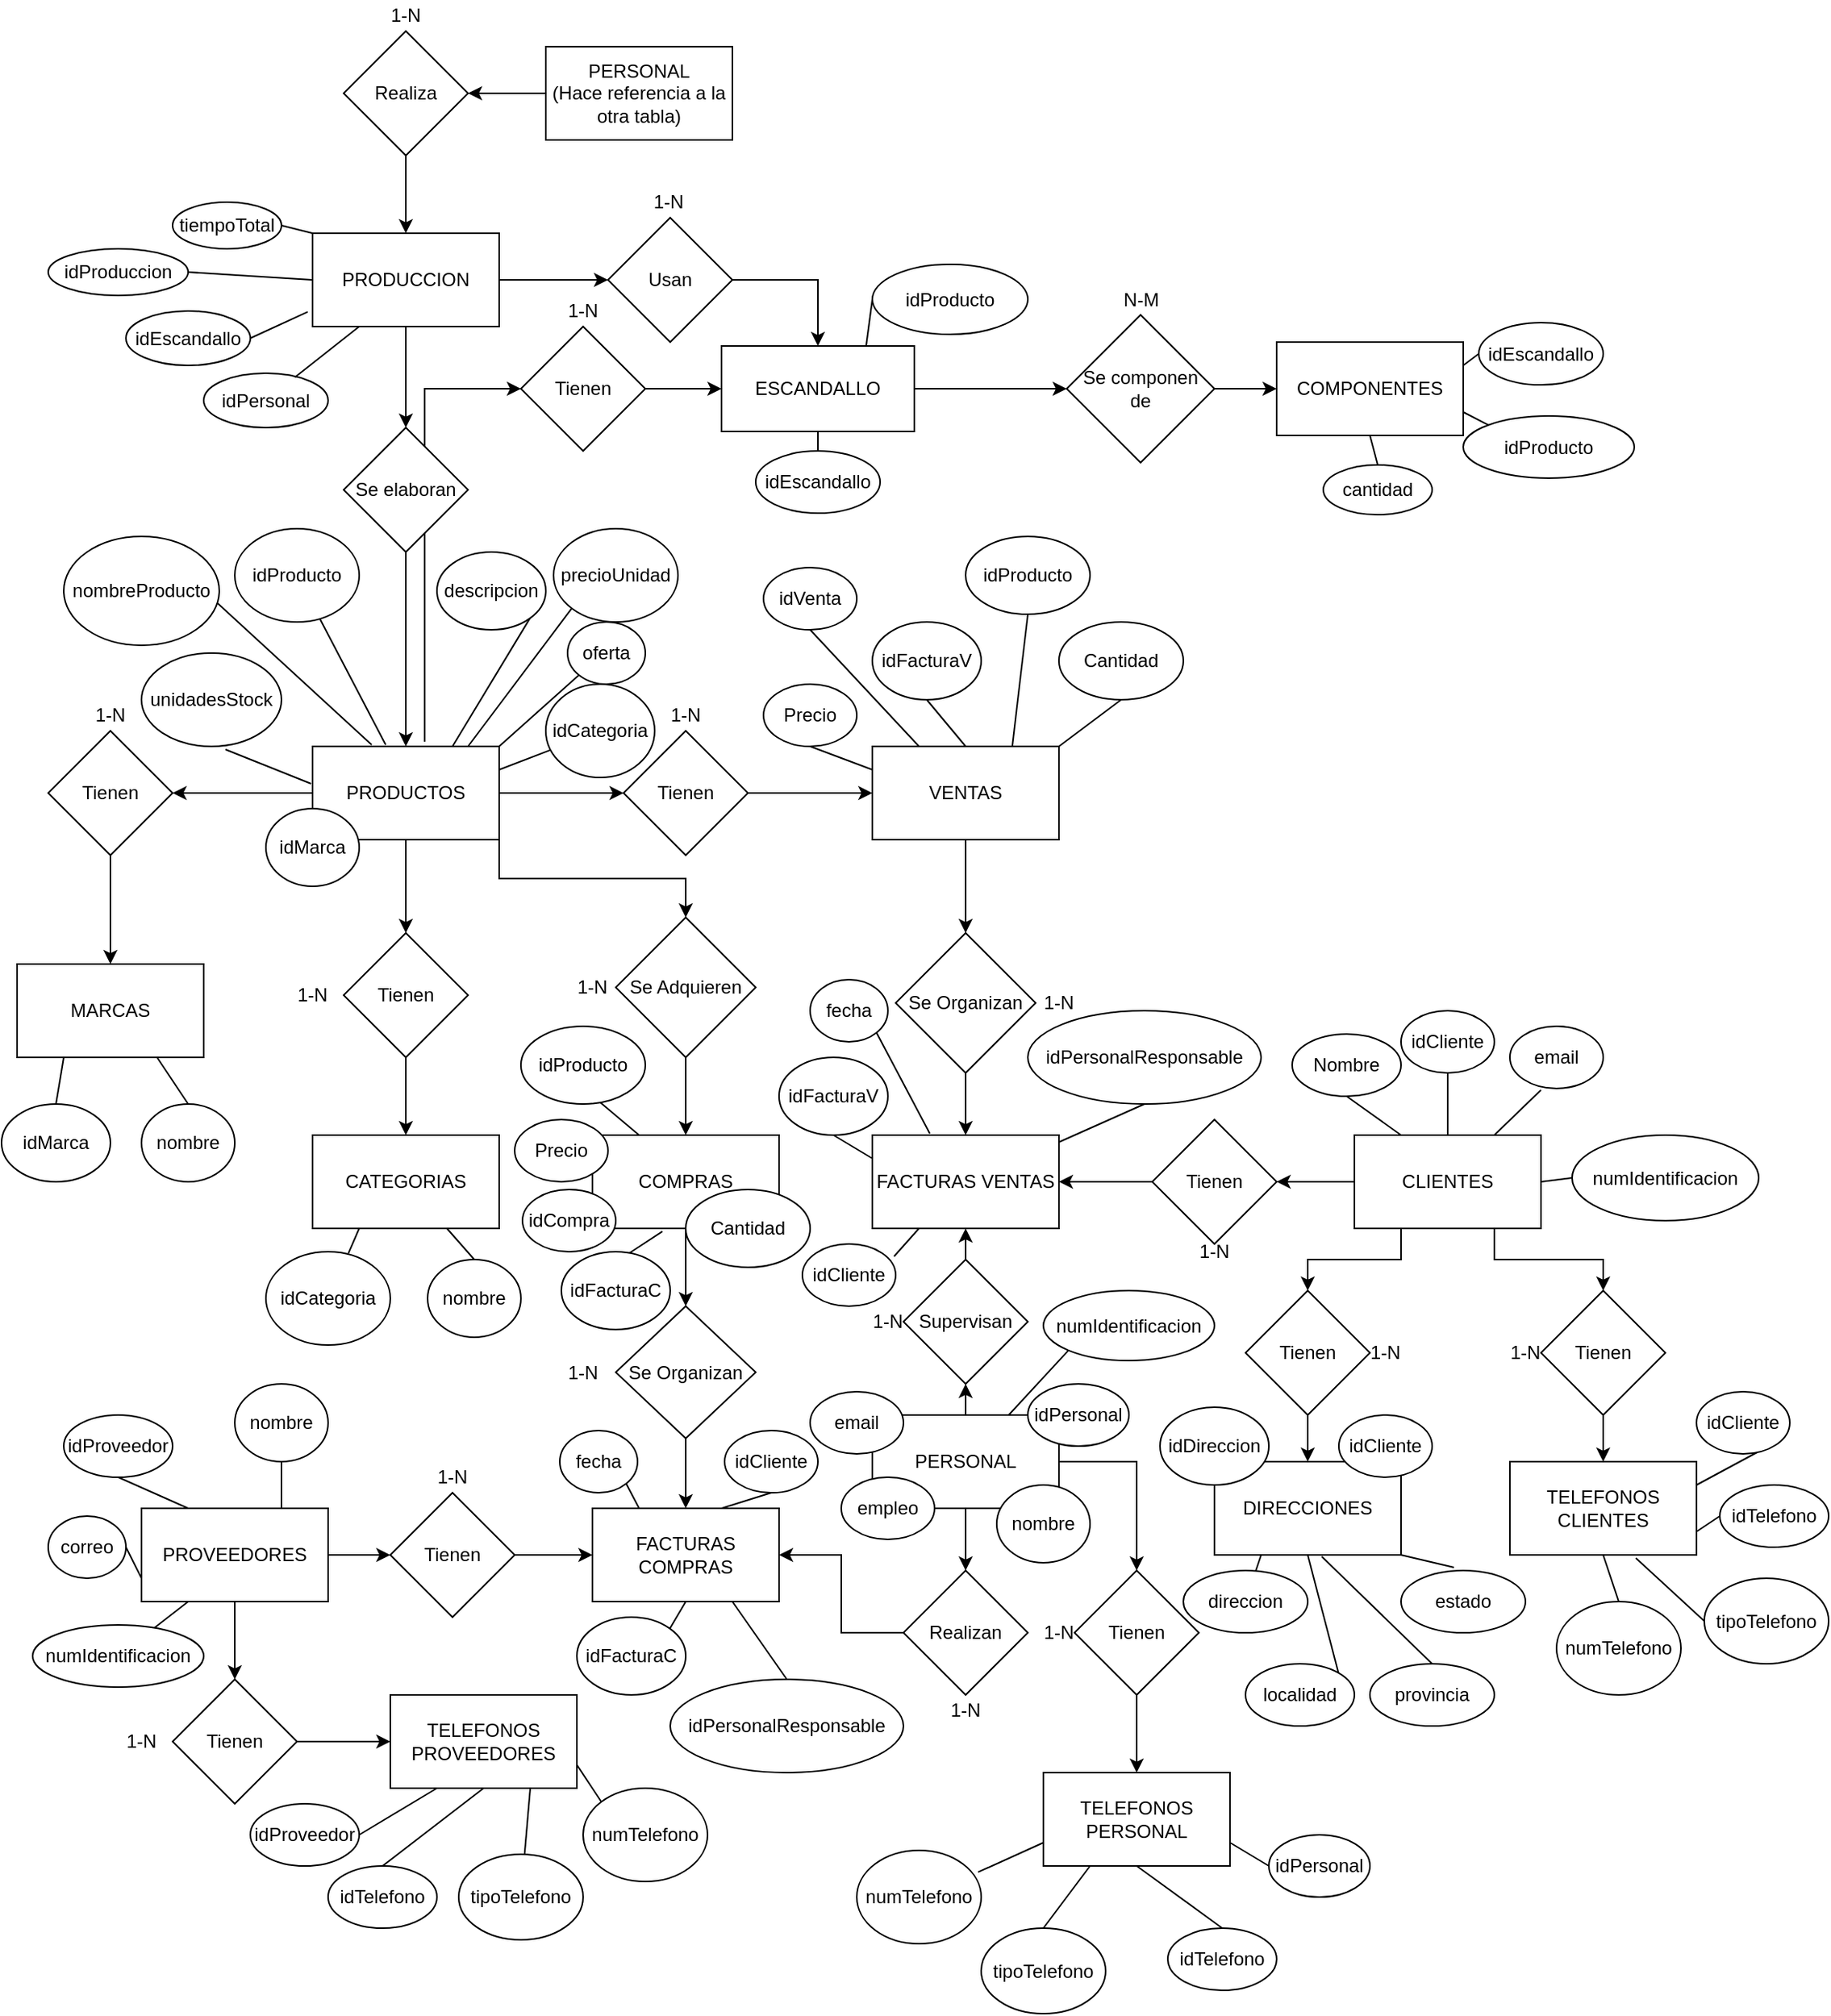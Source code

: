 <mxfile version="13.8.0" type="device"><diagram id="5rdjvcYr-C3vRyNVHBEr" name="Page-1"><mxGraphModel dx="2031" dy="2258" grid="1" gridSize="10" guides="1" tooltips="1" connect="1" arrows="1" fold="1" page="1" pageScale="1" pageWidth="827" pageHeight="1169" math="0" shadow="0"><root><mxCell id="0"/><mxCell id="1" parent="0"/><mxCell id="P0AKPSD9vIz2XRL_41wA-12" style="edgeStyle=orthogonalEdgeStyle;rounded=0;orthogonalLoop=1;jettySize=auto;html=1;entryX=0;entryY=0.5;entryDx=0;entryDy=0;exitX=0.601;exitY=-0.049;exitDx=0;exitDy=0;exitPerimeter=0;" parent="1" source="zH55LLBQ_7oag15_7GEn-1" target="P0AKPSD9vIz2XRL_41wA-13" edge="1"><mxGeometry relative="1" as="geometry"><mxPoint x="300" y="120" as="sourcePoint"/><Array as="points"><mxPoint x="272" y="-80"/></Array></mxGeometry></mxCell><mxCell id="zH55LLBQ_7oag15_7GEn-14" style="edgeStyle=orthogonalEdgeStyle;rounded=0;orthogonalLoop=1;jettySize=auto;html=1;exitX=0.5;exitY=1;exitDx=0;exitDy=0;entryX=0.5;entryY=0;entryDx=0;entryDy=0;" parent="1" source="zH55LLBQ_7oag15_7GEn-1" target="zH55LLBQ_7oag15_7GEn-13" edge="1"><mxGeometry relative="1" as="geometry"/></mxCell><mxCell id="zH55LLBQ_7oag15_7GEn-18" style="edgeStyle=orthogonalEdgeStyle;rounded=0;orthogonalLoop=1;jettySize=auto;html=1;exitX=0;exitY=0.5;exitDx=0;exitDy=0;entryX=1;entryY=0.5;entryDx=0;entryDy=0;" parent="1" source="zH55LLBQ_7oag15_7GEn-1" target="zH55LLBQ_7oag15_7GEn-16" edge="1"><mxGeometry relative="1" as="geometry"/></mxCell><mxCell id="zH55LLBQ_7oag15_7GEn-22" style="edgeStyle=orthogonalEdgeStyle;rounded=0;orthogonalLoop=1;jettySize=auto;html=1;exitX=1;exitY=0.5;exitDx=0;exitDy=0;entryX=0;entryY=0.5;entryDx=0;entryDy=0;" parent="1" source="zH55LLBQ_7oag15_7GEn-1" target="zH55LLBQ_7oag15_7GEn-21" edge="1"><mxGeometry relative="1" as="geometry"/></mxCell><mxCell id="zH55LLBQ_7oag15_7GEn-30" style="edgeStyle=orthogonalEdgeStyle;rounded=0;orthogonalLoop=1;jettySize=auto;html=1;exitX=1;exitY=1;exitDx=0;exitDy=0;" parent="1" source="zH55LLBQ_7oag15_7GEn-1" target="zH55LLBQ_7oag15_7GEn-29" edge="1"><mxGeometry relative="1" as="geometry"/></mxCell><mxCell id="zH55LLBQ_7oag15_7GEn-1" value="PRODUCTOS" style="rounded=0;whiteSpace=wrap;html=1;" parent="1" vertex="1"><mxGeometry x="200" y="150" width="120" height="60" as="geometry"/></mxCell><mxCell id="zH55LLBQ_7oag15_7GEn-2" value="idProducto" style="ellipse;whiteSpace=wrap;html=1;" parent="1" vertex="1"><mxGeometry x="150" y="10" width="80" height="60" as="geometry"/></mxCell><mxCell id="zH55LLBQ_7oag15_7GEn-3" value="nombreProducto" style="ellipse;whiteSpace=wrap;html=1;" parent="1" vertex="1"><mxGeometry x="40" y="15" width="100" height="70" as="geometry"/></mxCell><mxCell id="zH55LLBQ_7oag15_7GEn-4" value="idMarca" style="ellipse;whiteSpace=wrap;html=1;" parent="1" vertex="1"><mxGeometry x="170" y="190" width="60" height="50" as="geometry"/></mxCell><mxCell id="zH55LLBQ_7oag15_7GEn-5" value="idCategoria" style="ellipse;whiteSpace=wrap;html=1;" parent="1" vertex="1"><mxGeometry x="350" y="110" width="70" height="60" as="geometry"/></mxCell><mxCell id="zH55LLBQ_7oag15_7GEn-6" value="unidadesStock" style="ellipse;whiteSpace=wrap;html=1;" parent="1" vertex="1"><mxGeometry x="90" y="90" width="90" height="60" as="geometry"/></mxCell><mxCell id="zH55LLBQ_7oag15_7GEn-7" value="precioUnidad" style="ellipse;whiteSpace=wrap;html=1;" parent="1" vertex="1"><mxGeometry x="355" y="10" width="80" height="60" as="geometry"/></mxCell><mxCell id="zH55LLBQ_7oag15_7GEn-8" value="oferta" style="ellipse;whiteSpace=wrap;html=1;" parent="1" vertex="1"><mxGeometry x="364" y="70" width="50" height="40" as="geometry"/></mxCell><mxCell id="zH55LLBQ_7oag15_7GEn-9" value="descripcion" style="ellipse;whiteSpace=wrap;html=1;" parent="1" vertex="1"><mxGeometry x="280" y="25" width="70" height="50" as="geometry"/></mxCell><mxCell id="zH55LLBQ_7oag15_7GEn-10" style="edgeStyle=orthogonalEdgeStyle;rounded=0;orthogonalLoop=1;jettySize=auto;html=1;exitX=0.5;exitY=1;exitDx=0;exitDy=0;" parent="1" source="zH55LLBQ_7oag15_7GEn-8" target="zH55LLBQ_7oag15_7GEn-8" edge="1"><mxGeometry relative="1" as="geometry"/></mxCell><mxCell id="zH55LLBQ_7oag15_7GEn-12" value="CATEGORIAS" style="rounded=0;whiteSpace=wrap;html=1;" parent="1" vertex="1"><mxGeometry x="200" y="400" width="120" height="60" as="geometry"/></mxCell><mxCell id="zH55LLBQ_7oag15_7GEn-15" style="edgeStyle=orthogonalEdgeStyle;rounded=0;orthogonalLoop=1;jettySize=auto;html=1;exitX=0.5;exitY=1;exitDx=0;exitDy=0;entryX=0.5;entryY=0;entryDx=0;entryDy=0;" parent="1" source="zH55LLBQ_7oag15_7GEn-13" target="zH55LLBQ_7oag15_7GEn-12" edge="1"><mxGeometry relative="1" as="geometry"/></mxCell><mxCell id="zH55LLBQ_7oag15_7GEn-13" value="Tienen" style="rhombus;whiteSpace=wrap;html=1;" parent="1" vertex="1"><mxGeometry x="220" y="270" width="80" height="80" as="geometry"/></mxCell><mxCell id="zH55LLBQ_7oag15_7GEn-19" style="edgeStyle=orthogonalEdgeStyle;rounded=0;orthogonalLoop=1;jettySize=auto;html=1;exitX=0.5;exitY=1;exitDx=0;exitDy=0;" parent="1" source="zH55LLBQ_7oag15_7GEn-16" edge="1"><mxGeometry relative="1" as="geometry"><mxPoint x="70" y="290" as="targetPoint"/></mxGeometry></mxCell><mxCell id="zH55LLBQ_7oag15_7GEn-16" value="Tienen" style="rhombus;whiteSpace=wrap;html=1;" parent="1" vertex="1"><mxGeometry x="30" y="140" width="80" height="80" as="geometry"/></mxCell><mxCell id="zH55LLBQ_7oag15_7GEn-20" value="MARCAS" style="rounded=0;whiteSpace=wrap;html=1;" parent="1" vertex="1"><mxGeometry x="10" y="290" width="120" height="60" as="geometry"/></mxCell><mxCell id="zH55LLBQ_7oag15_7GEn-24" style="edgeStyle=orthogonalEdgeStyle;rounded=0;orthogonalLoop=1;jettySize=auto;html=1;exitX=1;exitY=0.5;exitDx=0;exitDy=0;entryX=0;entryY=0.5;entryDx=0;entryDy=0;" parent="1" source="zH55LLBQ_7oag15_7GEn-21" target="zH55LLBQ_7oag15_7GEn-23" edge="1"><mxGeometry relative="1" as="geometry"/></mxCell><mxCell id="zH55LLBQ_7oag15_7GEn-21" value="Tienen" style="rhombus;whiteSpace=wrap;html=1;" parent="1" vertex="1"><mxGeometry x="400" y="140" width="80" height="80" as="geometry"/></mxCell><mxCell id="zH55LLBQ_7oag15_7GEn-26" style="edgeStyle=orthogonalEdgeStyle;rounded=0;orthogonalLoop=1;jettySize=auto;html=1;entryX=0.5;entryY=0;entryDx=0;entryDy=0;" parent="1" source="zH55LLBQ_7oag15_7GEn-23" target="zH55LLBQ_7oag15_7GEn-25" edge="1"><mxGeometry relative="1" as="geometry"/></mxCell><mxCell id="zH55LLBQ_7oag15_7GEn-23" value="VENTAS" style="rounded=0;whiteSpace=wrap;html=1;" parent="1" vertex="1"><mxGeometry x="560" y="150" width="120" height="60" as="geometry"/></mxCell><mxCell id="zH55LLBQ_7oag15_7GEn-28" style="edgeStyle=orthogonalEdgeStyle;rounded=0;orthogonalLoop=1;jettySize=auto;html=1;entryX=0.5;entryY=0;entryDx=0;entryDy=0;" parent="1" source="zH55LLBQ_7oag15_7GEn-25" target="zH55LLBQ_7oag15_7GEn-27" edge="1"><mxGeometry relative="1" as="geometry"/></mxCell><mxCell id="zH55LLBQ_7oag15_7GEn-25" value="Se Organizan" style="rhombus;whiteSpace=wrap;html=1;" parent="1" vertex="1"><mxGeometry x="575" y="270" width="90" height="90" as="geometry"/></mxCell><mxCell id="zH55LLBQ_7oag15_7GEn-27" value="FACTURAS VENTAS" style="rounded=0;whiteSpace=wrap;html=1;" parent="1" vertex="1"><mxGeometry x="560" y="400" width="120" height="60" as="geometry"/></mxCell><mxCell id="zH55LLBQ_7oag15_7GEn-32" style="edgeStyle=orthogonalEdgeStyle;rounded=0;orthogonalLoop=1;jettySize=auto;html=1;entryX=0.5;entryY=0;entryDx=0;entryDy=0;" parent="1" source="zH55LLBQ_7oag15_7GEn-29" target="zH55LLBQ_7oag15_7GEn-31" edge="1"><mxGeometry relative="1" as="geometry"/></mxCell><mxCell id="zH55LLBQ_7oag15_7GEn-29" value="Se Adquieren" style="rhombus;whiteSpace=wrap;html=1;" parent="1" vertex="1"><mxGeometry x="395" y="260" width="90" height="90" as="geometry"/></mxCell><mxCell id="zH55LLBQ_7oag15_7GEn-34" style="edgeStyle=orthogonalEdgeStyle;rounded=0;orthogonalLoop=1;jettySize=auto;html=1;entryX=0.5;entryY=0;entryDx=0;entryDy=0;" parent="1" source="zH55LLBQ_7oag15_7GEn-31" target="zH55LLBQ_7oag15_7GEn-33" edge="1"><mxGeometry relative="1" as="geometry"/></mxCell><mxCell id="zH55LLBQ_7oag15_7GEn-31" value="COMPRAS" style="rounded=0;whiteSpace=wrap;html=1;" parent="1" vertex="1"><mxGeometry x="380" y="400" width="120" height="60" as="geometry"/></mxCell><mxCell id="zH55LLBQ_7oag15_7GEn-36" style="edgeStyle=orthogonalEdgeStyle;rounded=0;orthogonalLoop=1;jettySize=auto;html=1;entryX=0.5;entryY=0;entryDx=0;entryDy=0;" parent="1" source="zH55LLBQ_7oag15_7GEn-33" target="zH55LLBQ_7oag15_7GEn-35" edge="1"><mxGeometry relative="1" as="geometry"/></mxCell><mxCell id="zH55LLBQ_7oag15_7GEn-33" value="Se Organizan" style="rhombus;whiteSpace=wrap;html=1;" parent="1" vertex="1"><mxGeometry x="395" y="510" width="90" height="85" as="geometry"/></mxCell><mxCell id="zH55LLBQ_7oag15_7GEn-35" value="FACTURAS COMPRAS" style="rounded=0;whiteSpace=wrap;html=1;" parent="1" vertex="1"><mxGeometry x="380" y="640" width="120" height="60" as="geometry"/></mxCell><mxCell id="zH55LLBQ_7oag15_7GEn-39" style="edgeStyle=orthogonalEdgeStyle;rounded=0;orthogonalLoop=1;jettySize=auto;html=1;entryX=1;entryY=0.5;entryDx=0;entryDy=0;" parent="1" source="zH55LLBQ_7oag15_7GEn-37" target="zH55LLBQ_7oag15_7GEn-38" edge="1"><mxGeometry relative="1" as="geometry"/></mxCell><mxCell id="zH55LLBQ_7oag15_7GEn-45" style="edgeStyle=orthogonalEdgeStyle;rounded=0;orthogonalLoop=1;jettySize=auto;html=1;exitX=0.25;exitY=1;exitDx=0;exitDy=0;" parent="1" source="zH55LLBQ_7oag15_7GEn-37" target="zH55LLBQ_7oag15_7GEn-43" edge="1"><mxGeometry relative="1" as="geometry"/></mxCell><mxCell id="zH55LLBQ_7oag15_7GEn-48" style="edgeStyle=orthogonalEdgeStyle;rounded=0;orthogonalLoop=1;jettySize=auto;html=1;exitX=0.75;exitY=1;exitDx=0;exitDy=0;" parent="1" source="zH55LLBQ_7oag15_7GEn-37" target="zH55LLBQ_7oag15_7GEn-44" edge="1"><mxGeometry relative="1" as="geometry"/></mxCell><mxCell id="zH55LLBQ_7oag15_7GEn-37" value="CLIENTES" style="rounded=0;whiteSpace=wrap;html=1;" parent="1" vertex="1"><mxGeometry x="870" y="400" width="120" height="60" as="geometry"/></mxCell><mxCell id="zH55LLBQ_7oag15_7GEn-40" style="edgeStyle=orthogonalEdgeStyle;rounded=0;orthogonalLoop=1;jettySize=auto;html=1;entryX=1;entryY=0.5;entryDx=0;entryDy=0;" parent="1" source="zH55LLBQ_7oag15_7GEn-38" target="zH55LLBQ_7oag15_7GEn-27" edge="1"><mxGeometry relative="1" as="geometry"/></mxCell><mxCell id="zH55LLBQ_7oag15_7GEn-38" value="Tienen" style="rhombus;whiteSpace=wrap;html=1;" parent="1" vertex="1"><mxGeometry x="740" y="390" width="80" height="80" as="geometry"/></mxCell><mxCell id="zH55LLBQ_7oag15_7GEn-41" value="DIRECCIONES" style="rounded=0;whiteSpace=wrap;html=1;" parent="1" vertex="1"><mxGeometry x="780" y="610" width="120" height="60" as="geometry"/></mxCell><mxCell id="zH55LLBQ_7oag15_7GEn-42" value="TELEFONOS CLIENTES" style="rounded=0;whiteSpace=wrap;html=1;" parent="1" vertex="1"><mxGeometry x="970" y="610" width="120" height="60" as="geometry"/></mxCell><mxCell id="zH55LLBQ_7oag15_7GEn-46" style="edgeStyle=orthogonalEdgeStyle;rounded=0;orthogonalLoop=1;jettySize=auto;html=1;entryX=0.5;entryY=0;entryDx=0;entryDy=0;" parent="1" source="zH55LLBQ_7oag15_7GEn-43" target="zH55LLBQ_7oag15_7GEn-41" edge="1"><mxGeometry relative="1" as="geometry"/></mxCell><mxCell id="zH55LLBQ_7oag15_7GEn-43" value="Tienen" style="rhombus;whiteSpace=wrap;html=1;" parent="1" vertex="1"><mxGeometry x="800" y="500" width="80" height="80" as="geometry"/></mxCell><mxCell id="zH55LLBQ_7oag15_7GEn-47" style="edgeStyle=orthogonalEdgeStyle;rounded=0;orthogonalLoop=1;jettySize=auto;html=1;entryX=0.5;entryY=0;entryDx=0;entryDy=0;" parent="1" source="zH55LLBQ_7oag15_7GEn-44" target="zH55LLBQ_7oag15_7GEn-42" edge="1"><mxGeometry relative="1" as="geometry"/></mxCell><mxCell id="zH55LLBQ_7oag15_7GEn-44" value="Tienen" style="rhombus;whiteSpace=wrap;html=1;" parent="1" vertex="1"><mxGeometry x="990" y="500" width="80" height="80" as="geometry"/></mxCell><mxCell id="zH55LLBQ_7oag15_7GEn-52" style="edgeStyle=orthogonalEdgeStyle;rounded=0;orthogonalLoop=1;jettySize=auto;html=1;" parent="1" source="zH55LLBQ_7oag15_7GEn-49" target="zH55LLBQ_7oag15_7GEn-50" edge="1"><mxGeometry relative="1" as="geometry"/></mxCell><mxCell id="zH55LLBQ_7oag15_7GEn-54" style="edgeStyle=orthogonalEdgeStyle;rounded=0;orthogonalLoop=1;jettySize=auto;html=1;entryX=0.5;entryY=0;entryDx=0;entryDy=0;" parent="1" source="zH55LLBQ_7oag15_7GEn-49" target="zH55LLBQ_7oag15_7GEn-53" edge="1"><mxGeometry relative="1" as="geometry"/></mxCell><mxCell id="zH55LLBQ_7oag15_7GEn-49" value="PROVEEDORES" style="rounded=0;whiteSpace=wrap;html=1;" parent="1" vertex="1"><mxGeometry x="90" y="640" width="120" height="60" as="geometry"/></mxCell><mxCell id="zH55LLBQ_7oag15_7GEn-51" style="edgeStyle=orthogonalEdgeStyle;rounded=0;orthogonalLoop=1;jettySize=auto;html=1;entryX=0;entryY=0.5;entryDx=0;entryDy=0;" parent="1" source="zH55LLBQ_7oag15_7GEn-50" target="zH55LLBQ_7oag15_7GEn-35" edge="1"><mxGeometry relative="1" as="geometry"/></mxCell><mxCell id="zH55LLBQ_7oag15_7GEn-50" value="Tienen" style="rhombus;whiteSpace=wrap;html=1;" parent="1" vertex="1"><mxGeometry x="250" y="630" width="80" height="80" as="geometry"/></mxCell><mxCell id="zH55LLBQ_7oag15_7GEn-56" style="edgeStyle=orthogonalEdgeStyle;rounded=0;orthogonalLoop=1;jettySize=auto;html=1;entryX=0;entryY=0.5;entryDx=0;entryDy=0;" parent="1" source="zH55LLBQ_7oag15_7GEn-53" target="zH55LLBQ_7oag15_7GEn-55" edge="1"><mxGeometry relative="1" as="geometry"/></mxCell><mxCell id="zH55LLBQ_7oag15_7GEn-53" value="Tienen" style="rhombus;whiteSpace=wrap;html=1;" parent="1" vertex="1"><mxGeometry x="110" y="750" width="80" height="80" as="geometry"/></mxCell><mxCell id="zH55LLBQ_7oag15_7GEn-55" value="TELEFONOS PROVEEDORES" style="rounded=0;whiteSpace=wrap;html=1;" parent="1" vertex="1"><mxGeometry x="250" y="760" width="120" height="60" as="geometry"/></mxCell><mxCell id="zH55LLBQ_7oag15_7GEn-61" style="edgeStyle=orthogonalEdgeStyle;rounded=0;orthogonalLoop=1;jettySize=auto;html=1;exitX=0.5;exitY=0;exitDx=0;exitDy=0;entryX=0.5;entryY=1;entryDx=0;entryDy=0;" parent="1" source="zH55LLBQ_7oag15_7GEn-57" target="zH55LLBQ_7oag15_7GEn-58" edge="1"><mxGeometry relative="1" as="geometry"/></mxCell><mxCell id="zH55LLBQ_7oag15_7GEn-66" style="edgeStyle=orthogonalEdgeStyle;rounded=0;orthogonalLoop=1;jettySize=auto;html=1;entryX=0.5;entryY=0;entryDx=0;entryDy=0;" parent="1" source="zH55LLBQ_7oag15_7GEn-57" target="zH55LLBQ_7oag15_7GEn-63" edge="1"><mxGeometry relative="1" as="geometry"/></mxCell><mxCell id="zH55LLBQ_7oag15_7GEn-69" style="edgeStyle=orthogonalEdgeStyle;rounded=0;orthogonalLoop=1;jettySize=auto;html=1;" parent="1" source="zH55LLBQ_7oag15_7GEn-57" target="zH55LLBQ_7oag15_7GEn-68" edge="1"><mxGeometry relative="1" as="geometry"/></mxCell><mxCell id="zH55LLBQ_7oag15_7GEn-57" value="PERSONAL" style="rounded=0;whiteSpace=wrap;html=1;" parent="1" vertex="1"><mxGeometry x="560" y="580" width="120" height="60" as="geometry"/></mxCell><mxCell id="zH55LLBQ_7oag15_7GEn-62" style="edgeStyle=orthogonalEdgeStyle;rounded=0;orthogonalLoop=1;jettySize=auto;html=1;exitX=0.5;exitY=0;exitDx=0;exitDy=0;entryX=0.5;entryY=1;entryDx=0;entryDy=0;" parent="1" source="zH55LLBQ_7oag15_7GEn-58" target="zH55LLBQ_7oag15_7GEn-27" edge="1"><mxGeometry relative="1" as="geometry"/></mxCell><mxCell id="zH55LLBQ_7oag15_7GEn-58" value="Supervisan" style="rhombus;whiteSpace=wrap;html=1;" parent="1" vertex="1"><mxGeometry x="580" y="480" width="80" height="80" as="geometry"/></mxCell><mxCell id="zH55LLBQ_7oag15_7GEn-67" style="edgeStyle=orthogonalEdgeStyle;rounded=0;orthogonalLoop=1;jettySize=auto;html=1;entryX=1;entryY=0.5;entryDx=0;entryDy=0;" parent="1" source="zH55LLBQ_7oag15_7GEn-63" target="zH55LLBQ_7oag15_7GEn-35" edge="1"><mxGeometry relative="1" as="geometry"/></mxCell><mxCell id="zH55LLBQ_7oag15_7GEn-63" value="Realizan" style="rhombus;whiteSpace=wrap;html=1;" parent="1" vertex="1"><mxGeometry x="580" y="680" width="80" height="80" as="geometry"/></mxCell><mxCell id="zH55LLBQ_7oag15_7GEn-71" style="edgeStyle=orthogonalEdgeStyle;rounded=0;orthogonalLoop=1;jettySize=auto;html=1;entryX=0.5;entryY=0;entryDx=0;entryDy=0;" parent="1" source="zH55LLBQ_7oag15_7GEn-68" target="zH55LLBQ_7oag15_7GEn-70" edge="1"><mxGeometry relative="1" as="geometry"/></mxCell><mxCell id="zH55LLBQ_7oag15_7GEn-68" value="Tienen" style="rhombus;whiteSpace=wrap;html=1;" parent="1" vertex="1"><mxGeometry x="690" y="680" width="80" height="80" as="geometry"/></mxCell><mxCell id="zH55LLBQ_7oag15_7GEn-70" value="TELEFONOS PERSONAL" style="rounded=0;whiteSpace=wrap;html=1;" parent="1" vertex="1"><mxGeometry x="670" y="810" width="120" height="60" as="geometry"/></mxCell><mxCell id="zH55LLBQ_7oag15_7GEn-75" value="" style="endArrow=none;html=1;entryX=0.6;entryY=1.033;entryDx=0;entryDy=0;entryPerimeter=0;exitX=-0.008;exitY=0.4;exitDx=0;exitDy=0;exitPerimeter=0;" parent="1" source="zH55LLBQ_7oag15_7GEn-1" target="zH55LLBQ_7oag15_7GEn-6" edge="1"><mxGeometry width="50" height="50" relative="1" as="geometry"><mxPoint x="125" y="240" as="sourcePoint"/><mxPoint x="175" y="190" as="targetPoint"/></mxGeometry></mxCell><mxCell id="zH55LLBQ_7oag15_7GEn-77" value="" style="endArrow=none;html=1;entryX=0.392;entryY=-0.017;entryDx=0;entryDy=0;entryPerimeter=0;" parent="1" source="zH55LLBQ_7oag15_7GEn-2" target="zH55LLBQ_7oag15_7GEn-1" edge="1"><mxGeometry width="50" height="50" relative="1" as="geometry"><mxPoint x="200" y="70" as="sourcePoint"/><mxPoint x="360" y="70" as="targetPoint"/></mxGeometry></mxCell><mxCell id="zH55LLBQ_7oag15_7GEn-78" value="" style="endArrow=none;html=1;entryX=1;entryY=1;entryDx=0;entryDy=0;exitX=0.75;exitY=0;exitDx=0;exitDy=0;" parent="1" source="zH55LLBQ_7oag15_7GEn-1" target="zH55LLBQ_7oag15_7GEn-9" edge="1"><mxGeometry width="50" height="50" relative="1" as="geometry"><mxPoint x="270" y="150" as="sourcePoint"/><mxPoint x="430" y="150" as="targetPoint"/></mxGeometry></mxCell><mxCell id="zH55LLBQ_7oag15_7GEn-80" value="" style="endArrow=none;html=1;entryX=0;entryY=1;entryDx=0;entryDy=0;" parent="1" target="zH55LLBQ_7oag15_7GEn-7" edge="1"><mxGeometry width="50" height="50" relative="1" as="geometry"><mxPoint x="300" y="150" as="sourcePoint"/><mxPoint x="450" y="150" as="targetPoint"/></mxGeometry></mxCell><mxCell id="zH55LLBQ_7oag15_7GEn-81" value="" style="endArrow=none;html=1;entryX=0;entryY=1;entryDx=0;entryDy=0;exitX=1;exitY=0;exitDx=0;exitDy=0;" parent="1" source="zH55LLBQ_7oag15_7GEn-1" target="zH55LLBQ_7oag15_7GEn-8" edge="1"><mxGeometry width="50" height="50" relative="1" as="geometry"><mxPoint x="290" y="170" as="sourcePoint"/><mxPoint x="450" y="170" as="targetPoint"/></mxGeometry></mxCell><mxCell id="zH55LLBQ_7oag15_7GEn-82" value="" style="endArrow=none;html=1;exitX=1;exitY=0.25;exitDx=0;exitDy=0;" parent="1" source="zH55LLBQ_7oag15_7GEn-1" target="zH55LLBQ_7oag15_7GEn-5" edge="1"><mxGeometry width="50" height="50" relative="1" as="geometry"><mxPoint x="280" y="170" as="sourcePoint"/><mxPoint x="440" y="170" as="targetPoint"/></mxGeometry></mxCell><mxCell id="zH55LLBQ_7oag15_7GEn-83" value="" style="endArrow=none;html=1;entryX=0.25;entryY=1;entryDx=0;entryDy=0;exitX=0.663;exitY=0.017;exitDx=0;exitDy=0;exitPerimeter=0;" parent="1" source="zH55LLBQ_7oag15_7GEn-108" target="zH55LLBQ_7oag15_7GEn-12" edge="1"><mxGeometry width="50" height="50" relative="1" as="geometry"><mxPoint x="190" y="490" as="sourcePoint"/><mxPoint x="350" y="490" as="targetPoint"/></mxGeometry></mxCell><mxCell id="zH55LLBQ_7oag15_7GEn-84" value="" style="endArrow=none;html=1;exitX=0.5;exitY=0;exitDx=0;exitDy=0;" parent="1" source="zH55LLBQ_7oag15_7GEn-109" target="zH55LLBQ_7oag15_7GEn-12" edge="1"><mxGeometry width="50" height="50" relative="1" as="geometry"><mxPoint x="275" y="480" as="sourcePoint"/><mxPoint x="435" y="480" as="targetPoint"/></mxGeometry></mxCell><mxCell id="zH55LLBQ_7oag15_7GEn-85" value="" style="endArrow=none;html=1;entryX=0.5;entryY=1;entryDx=0;entryDy=0;exitX=0;exitY=0.25;exitDx=0;exitDy=0;" parent="1" source="zH55LLBQ_7oag15_7GEn-23" target="zH55LLBQ_7oag15_7GEn-115" edge="1"><mxGeometry width="50" height="50" relative="1" as="geometry"><mxPoint x="575" y="160" as="sourcePoint"/><mxPoint x="735" y="160" as="targetPoint"/></mxGeometry></mxCell><mxCell id="zH55LLBQ_7oag15_7GEn-86" value="" style="endArrow=none;html=1;entryX=0.25;entryY=0;entryDx=0;entryDy=0;exitX=0.5;exitY=1;exitDx=0;exitDy=0;" parent="1" source="zH55LLBQ_7oag15_7GEn-112" target="zH55LLBQ_7oag15_7GEn-23" edge="1"><mxGeometry width="50" height="50" relative="1" as="geometry"><mxPoint x="505" y="74" as="sourcePoint"/><mxPoint x="665" y="74" as="targetPoint"/></mxGeometry></mxCell><mxCell id="zH55LLBQ_7oag15_7GEn-87" value="" style="endArrow=none;html=1;entryX=0.5;entryY=0;entryDx=0;entryDy=0;exitX=0.5;exitY=1;exitDx=0;exitDy=0;" parent="1" source="zH55LLBQ_7oag15_7GEn-116" target="zH55LLBQ_7oag15_7GEn-23" edge="1"><mxGeometry width="50" height="50" relative="1" as="geometry"><mxPoint x="575" y="119" as="sourcePoint"/><mxPoint x="735" y="119" as="targetPoint"/></mxGeometry></mxCell><mxCell id="zH55LLBQ_7oag15_7GEn-88" value="" style="endArrow=none;html=1;entryX=0.5;entryY=1;entryDx=0;entryDy=0;exitX=1;exitY=0.075;exitDx=0;exitDy=0;exitPerimeter=0;" parent="1" source="zH55LLBQ_7oag15_7GEn-27" target="zH55LLBQ_7oag15_7GEn-120" edge="1"><mxGeometry width="50" height="50" relative="1" as="geometry"><mxPoint x="660" y="404.5" as="sourcePoint"/><mxPoint x="820" y="404.5" as="targetPoint"/></mxGeometry></mxCell><mxCell id="zH55LLBQ_7oag15_7GEn-89" value="" style="endArrow=none;html=1;entryX=0.5;entryY=1;entryDx=0;entryDy=0;exitX=0.75;exitY=0;exitDx=0;exitDy=0;" parent="1" source="zH55LLBQ_7oag15_7GEn-23" target="zH55LLBQ_7oag15_7GEn-113" edge="1"><mxGeometry width="50" height="50" relative="1" as="geometry"><mxPoint x="630" y="149" as="sourcePoint"/><mxPoint x="790" y="149" as="targetPoint"/></mxGeometry></mxCell><mxCell id="zH55LLBQ_7oag15_7GEn-90" value="" style="endArrow=none;html=1;entryX=0.25;entryY=0;entryDx=0;entryDy=0;exitX=1;exitY=1;exitDx=0;exitDy=0;" parent="1" source="zH55LLBQ_7oag15_7GEn-127" target="zH55LLBQ_7oag15_7GEn-35" edge="1"><mxGeometry width="50" height="50" relative="1" as="geometry"><mxPoint x="365" y="620" as="sourcePoint"/><mxPoint x="525" y="620" as="targetPoint"/></mxGeometry></mxCell><mxCell id="zH55LLBQ_7oag15_7GEn-91" value="" style="endArrow=none;html=1;entryX=0.5;entryY=1;entryDx=0;entryDy=0;exitX=0.692;exitY=0;exitDx=0;exitDy=0;exitPerimeter=0;" parent="1" source="zH55LLBQ_7oag15_7GEn-35" target="zH55LLBQ_7oag15_7GEn-129" edge="1"><mxGeometry width="50" height="50" relative="1" as="geometry"><mxPoint x="450" y="650" as="sourcePoint"/><mxPoint x="610" y="650" as="targetPoint"/></mxGeometry></mxCell><mxCell id="zH55LLBQ_7oag15_7GEn-92" value="" style="endArrow=none;html=1;entryX=0;entryY=0.5;entryDx=0;entryDy=0;exitX=1;exitY=0.75;exitDx=0;exitDy=0;" parent="1" source="zH55LLBQ_7oag15_7GEn-42" target="zH55LLBQ_7oag15_7GEn-152" edge="1"><mxGeometry width="50" height="50" relative="1" as="geometry"><mxPoint x="1030" y="650" as="sourcePoint"/><mxPoint x="1190" y="650" as="targetPoint"/></mxGeometry></mxCell><mxCell id="zH55LLBQ_7oag15_7GEn-93" value="" style="endArrow=none;html=1;entryX=0.65;entryY=0.975;entryDx=0;entryDy=0;entryPerimeter=0;exitX=1;exitY=0.25;exitDx=0;exitDy=0;" parent="1" source="zH55LLBQ_7oag15_7GEn-42" target="zH55LLBQ_7oag15_7GEn-149" edge="1"><mxGeometry width="50" height="50" relative="1" as="geometry"><mxPoint x="1030" y="624" as="sourcePoint"/><mxPoint x="1190" y="624" as="targetPoint"/></mxGeometry></mxCell><mxCell id="zH55LLBQ_7oag15_7GEn-94" value="" style="endArrow=none;html=1;entryX=0;entryY=0.5;entryDx=0;entryDy=0;exitX=0.675;exitY=1.033;exitDx=0;exitDy=0;exitPerimeter=0;" parent="1" source="zH55LLBQ_7oag15_7GEn-42" target="zH55LLBQ_7oag15_7GEn-151" edge="1"><mxGeometry width="50" height="50" relative="1" as="geometry"><mxPoint x="1020" y="760" as="sourcePoint"/><mxPoint x="1180" y="760" as="targetPoint"/></mxGeometry></mxCell><mxCell id="zH55LLBQ_7oag15_7GEn-95" value="" style="endArrow=none;html=1;entryX=0.425;entryY=-0.05;entryDx=0;entryDy=0;entryPerimeter=0;exitX=1;exitY=1;exitDx=0;exitDy=0;" parent="1" source="zH55LLBQ_7oag15_7GEn-41" target="zH55LLBQ_7oag15_7GEn-147" edge="1"><mxGeometry width="50" height="50" relative="1" as="geometry"><mxPoint x="860" y="650" as="sourcePoint"/><mxPoint x="1020" y="650" as="targetPoint"/></mxGeometry></mxCell><mxCell id="zH55LLBQ_7oag15_7GEn-96" value="" style="endArrow=none;html=1;entryX=0.5;entryY=1;entryDx=0;entryDy=0;exitX=1;exitY=0;exitDx=0;exitDy=0;" parent="1" source="zH55LLBQ_7oag15_7GEn-128" target="zH55LLBQ_7oag15_7GEn-35" edge="1"><mxGeometry width="50" height="50" relative="1" as="geometry"><mxPoint x="390" y="720" as="sourcePoint"/><mxPoint x="550" y="720" as="targetPoint"/></mxGeometry></mxCell><mxCell id="zH55LLBQ_7oag15_7GEn-97" value="" style="endArrow=none;html=1;entryX=0.75;entryY=1;entryDx=0;entryDy=0;exitX=0.5;exitY=0;exitDx=0;exitDy=0;" parent="1" source="zH55LLBQ_7oag15_7GEn-130" target="zH55LLBQ_7oag15_7GEn-35" edge="1"><mxGeometry width="50" height="50" relative="1" as="geometry"><mxPoint x="470" y="759" as="sourcePoint"/><mxPoint x="630" y="759" as="targetPoint"/></mxGeometry></mxCell><mxCell id="zH55LLBQ_7oag15_7GEn-98" value="" style="endArrow=none;html=1;entryX=0.375;entryY=1.033;entryDx=0;entryDy=0;entryPerimeter=0;exitX=0.6;exitY=0.04;exitDx=0;exitDy=0;exitPerimeter=0;" parent="1" source="zH55LLBQ_7oag15_7GEn-122" target="zH55LLBQ_7oag15_7GEn-31" edge="1"><mxGeometry width="50" height="50" relative="1" as="geometry"><mxPoint x="395" y="489.5" as="sourcePoint"/><mxPoint x="555" y="489.5" as="targetPoint"/></mxGeometry></mxCell><mxCell id="zH55LLBQ_7oag15_7GEn-99" value="" style="endArrow=none;html=1;entryX=0.25;entryY=0;entryDx=0;entryDy=0;exitX=0.638;exitY=0.98;exitDx=0;exitDy=0;exitPerimeter=0;" parent="1" source="zH55LLBQ_7oag15_7GEn-124" target="zH55LLBQ_7oag15_7GEn-31" edge="1"><mxGeometry width="50" height="50" relative="1" as="geometry"><mxPoint x="370" y="379" as="sourcePoint"/><mxPoint x="530" y="379" as="targetPoint"/></mxGeometry></mxCell><mxCell id="zH55LLBQ_7oag15_7GEn-100" value="" style="endArrow=none;html=1;entryX=0.25;entryY=1;entryDx=0;entryDy=0;exitX=0.983;exitY=0.2;exitDx=0;exitDy=0;exitPerimeter=0;" parent="1" source="zH55LLBQ_7oag15_7GEn-119" target="zH55LLBQ_7oag15_7GEn-27" edge="1"><mxGeometry width="50" height="50" relative="1" as="geometry"><mxPoint x="570" y="479" as="sourcePoint"/><mxPoint x="730" y="479" as="targetPoint"/></mxGeometry></mxCell><mxCell id="zH55LLBQ_7oag15_7GEn-101" value="" style="endArrow=none;html=1;entryX=0;entryY=0.25;entryDx=0;entryDy=0;exitX=0.5;exitY=1;exitDx=0;exitDy=0;" parent="1" source="zH55LLBQ_7oag15_7GEn-117" target="zH55LLBQ_7oag15_7GEn-27" edge="1"><mxGeometry width="50" height="50" relative="1" as="geometry"><mxPoint x="530" y="399" as="sourcePoint"/><mxPoint x="690" y="399" as="targetPoint"/></mxGeometry></mxCell><mxCell id="zH55LLBQ_7oag15_7GEn-102" value="" style="endArrow=none;html=1;entryX=0.308;entryY=-0.017;entryDx=0;entryDy=0;entryPerimeter=0;exitX=1;exitY=1;exitDx=0;exitDy=0;" parent="1" source="zH55LLBQ_7oag15_7GEn-118" target="zH55LLBQ_7oag15_7GEn-27" edge="1"><mxGeometry width="50" height="50" relative="1" as="geometry"><mxPoint x="560" y="340" as="sourcePoint"/><mxPoint x="720" y="340" as="targetPoint"/></mxGeometry></mxCell><mxCell id="zH55LLBQ_7oag15_7GEn-103" value="" style="endArrow=none;html=1;entryX=0.5;entryY=1;entryDx=0;entryDy=0;exitX=1;exitY=0;exitDx=0;exitDy=0;" parent="1" source="zH55LLBQ_7oag15_7GEn-23" target="zH55LLBQ_7oag15_7GEn-114" edge="1"><mxGeometry width="50" height="50" relative="1" as="geometry"><mxPoint x="650" y="150" as="sourcePoint"/><mxPoint x="810" y="150" as="targetPoint"/></mxGeometry></mxCell><mxCell id="zH55LLBQ_7oag15_7GEn-104" value="" style="endArrow=none;html=1;entryX=0.5;entryY=0;entryDx=0;entryDy=0;exitX=0.75;exitY=1;exitDx=0;exitDy=0;" parent="1" source="zH55LLBQ_7oag15_7GEn-20" target="zH55LLBQ_7oag15_7GEn-111" edge="1"><mxGeometry width="50" height="50" relative="1" as="geometry"><mxPoint x="70" y="360" as="sourcePoint"/><mxPoint x="230" y="360" as="targetPoint"/></mxGeometry></mxCell><mxCell id="zH55LLBQ_7oag15_7GEn-105" value="" style="endArrow=none;html=1;entryX=0.5;entryY=0;entryDx=0;entryDy=0;exitX=0.25;exitY=1;exitDx=0;exitDy=0;" parent="1" source="zH55LLBQ_7oag15_7GEn-20" target="zH55LLBQ_7oag15_7GEn-110" edge="1"><mxGeometry width="50" height="50" relative="1" as="geometry"><mxPoint x="20" y="349" as="sourcePoint"/><mxPoint x="180" y="349" as="targetPoint"/></mxGeometry></mxCell><mxCell id="zH55LLBQ_7oag15_7GEn-106" value="" style="endArrow=none;html=1;entryX=0.317;entryY=-0.017;entryDx=0;entryDy=0;entryPerimeter=0;exitX=0.99;exitY=0.614;exitDx=0;exitDy=0;exitPerimeter=0;" parent="1" source="zH55LLBQ_7oag15_7GEn-3" target="zH55LLBQ_7oag15_7GEn-1" edge="1"><mxGeometry width="50" height="50" relative="1" as="geometry"><mxPoint x="190" y="84" as="sourcePoint"/><mxPoint x="270" y="84" as="targetPoint"/></mxGeometry></mxCell><mxCell id="zH55LLBQ_7oag15_7GEn-108" value="idCategoria" style="ellipse;whiteSpace=wrap;html=1;" parent="1" vertex="1"><mxGeometry x="170" y="475" width="80" height="60" as="geometry"/></mxCell><mxCell id="zH55LLBQ_7oag15_7GEn-109" value="nombre" style="ellipse;whiteSpace=wrap;html=1;" parent="1" vertex="1"><mxGeometry x="274" y="480" width="60" height="50" as="geometry"/></mxCell><mxCell id="zH55LLBQ_7oag15_7GEn-110" value="idMarca" style="ellipse;whiteSpace=wrap;html=1;" parent="1" vertex="1"><mxGeometry y="380" width="70" height="50" as="geometry"/></mxCell><mxCell id="zH55LLBQ_7oag15_7GEn-111" value="nombre" style="ellipse;whiteSpace=wrap;html=1;" parent="1" vertex="1"><mxGeometry x="90" y="380" width="60" height="50" as="geometry"/></mxCell><mxCell id="zH55LLBQ_7oag15_7GEn-112" value="idVenta" style="ellipse;whiteSpace=wrap;html=1;" parent="1" vertex="1"><mxGeometry x="490" y="35" width="60" height="40" as="geometry"/></mxCell><mxCell id="zH55LLBQ_7oag15_7GEn-113" value="idProducto" style="ellipse;whiteSpace=wrap;html=1;" parent="1" vertex="1"><mxGeometry x="620" y="15" width="80" height="50" as="geometry"/></mxCell><mxCell id="zH55LLBQ_7oag15_7GEn-114" value="Cantidad" style="ellipse;whiteSpace=wrap;html=1;" parent="1" vertex="1"><mxGeometry x="680" y="70" width="80" height="50" as="geometry"/></mxCell><mxCell id="zH55LLBQ_7oag15_7GEn-115" value="Precio" style="ellipse;whiteSpace=wrap;html=1;" parent="1" vertex="1"><mxGeometry x="490" y="110" width="60" height="40" as="geometry"/></mxCell><mxCell id="zH55LLBQ_7oag15_7GEn-116" value="idFacturaV" style="ellipse;whiteSpace=wrap;html=1;" parent="1" vertex="1"><mxGeometry x="560" y="70" width="70" height="50" as="geometry"/></mxCell><mxCell id="zH55LLBQ_7oag15_7GEn-117" value="idFacturaV" style="ellipse;whiteSpace=wrap;html=1;" parent="1" vertex="1"><mxGeometry x="500" y="350" width="70" height="50" as="geometry"/></mxCell><mxCell id="zH55LLBQ_7oag15_7GEn-119" value="idCliente" style="ellipse;whiteSpace=wrap;html=1;" parent="1" vertex="1"><mxGeometry x="515" y="470" width="60" height="40" as="geometry"/></mxCell><mxCell id="zH55LLBQ_7oag15_7GEn-120" value="idPersonalResponsable" style="ellipse;whiteSpace=wrap;html=1;" parent="1" vertex="1"><mxGeometry x="660" y="320" width="150" height="60" as="geometry"/></mxCell><mxCell id="zH55LLBQ_7oag15_7GEn-118" value="fecha" style="ellipse;whiteSpace=wrap;html=1;" parent="1" vertex="1"><mxGeometry x="520" y="300" width="50" height="40" as="geometry"/></mxCell><mxCell id="zH55LLBQ_7oag15_7GEn-121" value="Precio" style="ellipse;whiteSpace=wrap;html=1;" parent="1" vertex="1"><mxGeometry x="330" y="390" width="60" height="40" as="geometry"/></mxCell><mxCell id="zH55LLBQ_7oag15_7GEn-122" value="idFacturaC" style="ellipse;whiteSpace=wrap;html=1;" parent="1" vertex="1"><mxGeometry x="360" y="475" width="70" height="50" as="geometry"/></mxCell><mxCell id="zH55LLBQ_7oag15_7GEn-123" value="Cantidad" style="ellipse;whiteSpace=wrap;html=1;" parent="1" vertex="1"><mxGeometry x="440" y="435" width="80" height="50" as="geometry"/></mxCell><mxCell id="zH55LLBQ_7oag15_7GEn-124" value="idProducto" style="ellipse;whiteSpace=wrap;html=1;" parent="1" vertex="1"><mxGeometry x="334" y="330" width="80" height="50" as="geometry"/></mxCell><mxCell id="zH55LLBQ_7oag15_7GEn-125" value="idCompra" style="ellipse;whiteSpace=wrap;html=1;" parent="1" vertex="1"><mxGeometry x="335" y="435" width="60" height="40" as="geometry"/></mxCell><mxCell id="zH55LLBQ_7oag15_7GEn-127" value="fecha" style="ellipse;whiteSpace=wrap;html=1;" parent="1" vertex="1"><mxGeometry x="359" y="590" width="50" height="40" as="geometry"/></mxCell><mxCell id="zH55LLBQ_7oag15_7GEn-128" value="idFacturaC" style="ellipse;whiteSpace=wrap;html=1;" parent="1" vertex="1"><mxGeometry x="370" y="710" width="70" height="50" as="geometry"/></mxCell><mxCell id="zH55LLBQ_7oag15_7GEn-129" value="idCliente" style="ellipse;whiteSpace=wrap;html=1;" parent="1" vertex="1"><mxGeometry x="465" y="590" width="60" height="40" as="geometry"/></mxCell><mxCell id="zH55LLBQ_7oag15_7GEn-130" value="idPersonalResponsable" style="ellipse;whiteSpace=wrap;html=1;" parent="1" vertex="1"><mxGeometry x="430" y="750" width="150" height="60" as="geometry"/></mxCell><mxCell id="zH55LLBQ_7oag15_7GEn-132" value="Nombre" style="ellipse;whiteSpace=wrap;html=1;" parent="1" vertex="1"><mxGeometry x="830" y="335" width="70" height="40" as="geometry"/></mxCell><mxCell id="zH55LLBQ_7oag15_7GEn-133" value="idCliente" style="ellipse;whiteSpace=wrap;html=1;" parent="1" vertex="1"><mxGeometry x="900" y="320" width="60" height="40" as="geometry"/></mxCell><mxCell id="zH55LLBQ_7oag15_7GEn-134" value="email" style="ellipse;whiteSpace=wrap;html=1;" parent="1" vertex="1"><mxGeometry x="970" y="330" width="60" height="40" as="geometry"/></mxCell><mxCell id="zH55LLBQ_7oag15_7GEn-135" value="numIdentificacion" style="ellipse;whiteSpace=wrap;html=1;" parent="1" vertex="1"><mxGeometry x="1010" y="400" width="120" height="55" as="geometry"/></mxCell><mxCell id="zH55LLBQ_7oag15_7GEn-136" value="" style="endArrow=none;html=1;entryX=0.25;entryY=1;entryDx=0;entryDy=0;" parent="1" source="zH55LLBQ_7oag15_7GEn-144" target="zH55LLBQ_7oag15_7GEn-41" edge="1"><mxGeometry width="50" height="50" relative="1" as="geometry"><mxPoint x="755" y="690" as="sourcePoint"/><mxPoint x="915" y="690" as="targetPoint"/></mxGeometry></mxCell><mxCell id="zH55LLBQ_7oag15_7GEn-137" value="" style="endArrow=none;html=1;entryX=0.5;entryY=1;entryDx=0;entryDy=0;exitX=1;exitY=0;exitDx=0;exitDy=0;" parent="1" source="zH55LLBQ_7oag15_7GEn-145" target="zH55LLBQ_7oag15_7GEn-41" edge="1"><mxGeometry width="50" height="50" relative="1" as="geometry"><mxPoint x="820" y="734.5" as="sourcePoint"/><mxPoint x="980" y="734.5" as="targetPoint"/></mxGeometry></mxCell><mxCell id="zH55LLBQ_7oag15_7GEn-138" value="" style="endArrow=none;html=1;entryX=0.5;entryY=0;entryDx=0;entryDy=0;exitX=0.575;exitY=1.017;exitDx=0;exitDy=0;exitPerimeter=0;" parent="1" source="zH55LLBQ_7oag15_7GEn-41" target="zH55LLBQ_7oag15_7GEn-146" edge="1"><mxGeometry width="50" height="50" relative="1" as="geometry"><mxPoint x="820" y="660" as="sourcePoint"/><mxPoint x="980" y="660" as="targetPoint"/></mxGeometry></mxCell><mxCell id="zH55LLBQ_7oag15_7GEn-139" value="" style="endArrow=none;html=1;entryX=0;entryY=0.5;entryDx=0;entryDy=0;exitX=1;exitY=0.5;exitDx=0;exitDy=0;" parent="1" source="zH55LLBQ_7oag15_7GEn-37" target="zH55LLBQ_7oag15_7GEn-135" edge="1"><mxGeometry width="50" height="50" relative="1" as="geometry"><mxPoint x="870" y="430" as="sourcePoint"/><mxPoint x="1030" y="430" as="targetPoint"/></mxGeometry></mxCell><mxCell id="zH55LLBQ_7oag15_7GEn-140" value="" style="endArrow=none;html=1;entryX=0.333;entryY=1.025;entryDx=0;entryDy=0;entryPerimeter=0;exitX=0.75;exitY=0;exitDx=0;exitDy=0;" parent="1" source="zH55LLBQ_7oag15_7GEn-37" target="zH55LLBQ_7oag15_7GEn-134" edge="1"><mxGeometry width="50" height="50" relative="1" as="geometry"><mxPoint x="900" y="429" as="sourcePoint"/><mxPoint x="1060" y="429" as="targetPoint"/></mxGeometry></mxCell><mxCell id="zH55LLBQ_7oag15_7GEn-141" value="" style="endArrow=none;html=1;entryX=0.5;entryY=1;entryDx=0;entryDy=0;exitX=0.5;exitY=0;exitDx=0;exitDy=0;" parent="1" source="zH55LLBQ_7oag15_7GEn-37" target="zH55LLBQ_7oag15_7GEn-133" edge="1"><mxGeometry width="50" height="50" relative="1" as="geometry"><mxPoint x="910" y="404.5" as="sourcePoint"/><mxPoint x="1070" y="404.5" as="targetPoint"/></mxGeometry></mxCell><mxCell id="zH55LLBQ_7oag15_7GEn-142" value="" style="endArrow=none;html=1;entryX=0.5;entryY=1;entryDx=0;entryDy=0;exitX=0.25;exitY=0;exitDx=0;exitDy=0;" parent="1" source="zH55LLBQ_7oag15_7GEn-37" target="zH55LLBQ_7oag15_7GEn-132" edge="1"><mxGeometry width="50" height="50" relative="1" as="geometry"><mxPoint x="860" y="400" as="sourcePoint"/><mxPoint x="1020" y="400" as="targetPoint"/></mxGeometry></mxCell><mxCell id="zH55LLBQ_7oag15_7GEn-143" value="idDireccion" style="ellipse;whiteSpace=wrap;html=1;" parent="1" vertex="1"><mxGeometry x="745" y="575" width="70" height="50" as="geometry"/></mxCell><mxCell id="zH55LLBQ_7oag15_7GEn-144" value="direccion" style="ellipse;whiteSpace=wrap;html=1;" parent="1" vertex="1"><mxGeometry x="760" y="680" width="80" height="40" as="geometry"/></mxCell><mxCell id="zH55LLBQ_7oag15_7GEn-145" value="localidad" style="ellipse;whiteSpace=wrap;html=1;" parent="1" vertex="1"><mxGeometry x="800" y="740" width="70" height="40" as="geometry"/></mxCell><mxCell id="zH55LLBQ_7oag15_7GEn-146" value="provincia" style="ellipse;whiteSpace=wrap;html=1;" parent="1" vertex="1"><mxGeometry x="880" y="740" width="80" height="40" as="geometry"/></mxCell><mxCell id="zH55LLBQ_7oag15_7GEn-147" value="estado" style="ellipse;whiteSpace=wrap;html=1;" parent="1" vertex="1"><mxGeometry x="900" y="680" width="80" height="40" as="geometry"/></mxCell><mxCell id="zH55LLBQ_7oag15_7GEn-148" value="idCliente" style="ellipse;whiteSpace=wrap;html=1;" parent="1" vertex="1"><mxGeometry x="860" y="580" width="60" height="40" as="geometry"/></mxCell><mxCell id="zH55LLBQ_7oag15_7GEn-149" value="idCliente" style="ellipse;whiteSpace=wrap;html=1;" parent="1" vertex="1"><mxGeometry x="1090" y="565" width="60" height="40" as="geometry"/></mxCell><mxCell id="zH55LLBQ_7oag15_7GEn-150" value="numTelefono" style="ellipse;whiteSpace=wrap;html=1;" parent="1" vertex="1"><mxGeometry x="1000" y="700" width="80" height="60" as="geometry"/></mxCell><mxCell id="zH55LLBQ_7oag15_7GEn-151" value="tipoTelefono" style="ellipse;whiteSpace=wrap;html=1;" parent="1" vertex="1"><mxGeometry x="1095" y="685" width="80" height="55" as="geometry"/></mxCell><mxCell id="zH55LLBQ_7oag15_7GEn-152" value="idTelefono" style="ellipse;whiteSpace=wrap;html=1;" parent="1" vertex="1"><mxGeometry x="1105" y="625" width="70" height="40" as="geometry"/></mxCell><mxCell id="zH55LLBQ_7oag15_7GEn-153" value="" style="endArrow=none;html=1;entryX=0.25;entryY=1;entryDx=0;entryDy=0;exitX=1;exitY=0.5;exitDx=0;exitDy=0;" parent="1" source="zH55LLBQ_7oag15_7GEn-162" target="zH55LLBQ_7oag15_7GEn-55" edge="1"><mxGeometry width="50" height="50" relative="1" as="geometry"><mxPoint x="190" y="839.5" as="sourcePoint"/><mxPoint x="350" y="839.5" as="targetPoint"/></mxGeometry></mxCell><mxCell id="zH55LLBQ_7oag15_7GEn-154" value="" style="endArrow=none;html=1;entryX=0.5;entryY=0;entryDx=0;entryDy=0;exitX=0.5;exitY=1;exitDx=0;exitDy=0;" parent="1" source="zH55LLBQ_7oag15_7GEn-42" target="zH55LLBQ_7oag15_7GEn-150" edge="1"><mxGeometry width="50" height="50" relative="1" as="geometry"><mxPoint x="950" y="670" as="sourcePoint"/><mxPoint x="1110" y="670" as="targetPoint"/></mxGeometry></mxCell><mxCell id="zH55LLBQ_7oag15_7GEn-155" value="" style="endArrow=none;html=1;entryX=0.5;entryY=1;entryDx=0;entryDy=0;exitX=0.5;exitY=0;exitDx=0;exitDy=0;" parent="1" source="zH55LLBQ_7oag15_7GEn-163" target="zH55LLBQ_7oag15_7GEn-55" edge="1"><mxGeometry width="50" height="50" relative="1" as="geometry"><mxPoint x="240" y="869" as="sourcePoint"/><mxPoint x="400" y="869" as="targetPoint"/></mxGeometry></mxCell><mxCell id="zH55LLBQ_7oag15_7GEn-156" value="" style="endArrow=none;html=1;entryX=0.75;entryY=1;entryDx=0;entryDy=0;" parent="1" source="zH55LLBQ_7oag15_7GEn-164" target="zH55LLBQ_7oag15_7GEn-55" edge="1"><mxGeometry width="50" height="50" relative="1" as="geometry"><mxPoint x="315" y="879" as="sourcePoint"/><mxPoint x="475" y="879" as="targetPoint"/></mxGeometry></mxCell><mxCell id="zH55LLBQ_7oag15_7GEn-157" value="" style="endArrow=none;html=1;entryX=0;entryY=0;entryDx=0;entryDy=0;exitX=1;exitY=0.75;exitDx=0;exitDy=0;" parent="1" source="zH55LLBQ_7oag15_7GEn-55" target="zH55LLBQ_7oag15_7GEn-165" edge="1"><mxGeometry width="50" height="50" relative="1" as="geometry"><mxPoint x="340" y="810" as="sourcePoint"/><mxPoint x="500" y="810" as="targetPoint"/></mxGeometry></mxCell><mxCell id="zH55LLBQ_7oag15_7GEn-158" value="" style="endArrow=none;html=1;entryX=0.25;entryY=1;entryDx=0;entryDy=0;exitX=0.5;exitY=0;exitDx=0;exitDy=0;" parent="1" source="zH55LLBQ_7oag15_7GEn-167" target="zH55LLBQ_7oag15_7GEn-70" edge="1"><mxGeometry width="50" height="50" relative="1" as="geometry"><mxPoint x="640" y="920" as="sourcePoint"/><mxPoint x="800" y="920" as="targetPoint"/></mxGeometry></mxCell><mxCell id="zH55LLBQ_7oag15_7GEn-159" value="" style="endArrow=none;html=1;entryX=0;entryY=0.75;entryDx=0;entryDy=0;exitX=0.975;exitY=0.233;exitDx=0;exitDy=0;exitPerimeter=0;" parent="1" source="zH55LLBQ_7oag15_7GEn-166" target="zH55LLBQ_7oag15_7GEn-70" edge="1"><mxGeometry width="50" height="50" relative="1" as="geometry"><mxPoint x="600" y="870" as="sourcePoint"/><mxPoint x="760" y="870" as="targetPoint"/></mxGeometry></mxCell><mxCell id="zH55LLBQ_7oag15_7GEn-160" value="" style="endArrow=none;html=1;entryX=0.5;entryY=0;entryDx=0;entryDy=0;exitX=0.5;exitY=1;exitDx=0;exitDy=0;" parent="1" source="zH55LLBQ_7oag15_7GEn-70" target="zH55LLBQ_7oag15_7GEn-168" edge="1"><mxGeometry width="50" height="50" relative="1" as="geometry"><mxPoint x="730" y="870" as="sourcePoint"/><mxPoint x="890" y="870" as="targetPoint"/></mxGeometry></mxCell><mxCell id="zH55LLBQ_7oag15_7GEn-162" value="idProveedor" style="ellipse;whiteSpace=wrap;html=1;" parent="1" vertex="1"><mxGeometry x="160" y="830" width="70" height="40" as="geometry"/></mxCell><mxCell id="zH55LLBQ_7oag15_7GEn-163" value="idTelefono" style="ellipse;whiteSpace=wrap;html=1;" parent="1" vertex="1"><mxGeometry x="210" y="870" width="70" height="40" as="geometry"/></mxCell><mxCell id="zH55LLBQ_7oag15_7GEn-164" value="tipoTelefono" style="ellipse;whiteSpace=wrap;html=1;" parent="1" vertex="1"><mxGeometry x="294" y="862.5" width="80" height="55" as="geometry"/></mxCell><mxCell id="zH55LLBQ_7oag15_7GEn-165" value="numTelefono" style="ellipse;whiteSpace=wrap;html=1;" parent="1" vertex="1"><mxGeometry x="374" y="820" width="80" height="60" as="geometry"/></mxCell><mxCell id="zH55LLBQ_7oag15_7GEn-166" value="numTelefono" style="ellipse;whiteSpace=wrap;html=1;" parent="1" vertex="1"><mxGeometry x="550" y="860" width="80" height="60" as="geometry"/></mxCell><mxCell id="zH55LLBQ_7oag15_7GEn-167" value="tipoTelefono" style="ellipse;whiteSpace=wrap;html=1;" parent="1" vertex="1"><mxGeometry x="630" y="910" width="80" height="55" as="geometry"/></mxCell><mxCell id="zH55LLBQ_7oag15_7GEn-168" value="idTelefono" style="ellipse;whiteSpace=wrap;html=1;" parent="1" vertex="1"><mxGeometry x="750" y="910" width="70" height="40" as="geometry"/></mxCell><mxCell id="zH55LLBQ_7oag15_7GEn-169" value="idPersonal" style="ellipse;whiteSpace=wrap;html=1;" parent="1" vertex="1"><mxGeometry x="815" y="850" width="65" height="40" as="geometry"/></mxCell><mxCell id="zH55LLBQ_7oag15_7GEn-170" value="" style="endArrow=none;html=1;entryX=0;entryY=0.5;entryDx=0;entryDy=0;exitX=1;exitY=0.75;exitDx=0;exitDy=0;" parent="1" source="zH55LLBQ_7oag15_7GEn-70" target="zH55LLBQ_7oag15_7GEn-169" edge="1"><mxGeometry width="50" height="50" relative="1" as="geometry"><mxPoint x="790" y="860" as="sourcePoint"/><mxPoint x="950" y="860" as="targetPoint"/></mxGeometry></mxCell><mxCell id="zH55LLBQ_7oag15_7GEn-171" value="" style="endArrow=none;html=1;entryX=0;entryY=1;entryDx=0;entryDy=0;" parent="1" source="zH55LLBQ_7oag15_7GEn-57" target="zH55LLBQ_7oag15_7GEn-182" edge="1"><mxGeometry width="50" height="50" relative="1" as="geometry"><mxPoint x="620" y="575" as="sourcePoint"/><mxPoint x="780" y="575" as="targetPoint"/></mxGeometry></mxCell><mxCell id="zH55LLBQ_7oag15_7GEn-173" value="" style="endArrow=none;html=1;entryX=0.25;entryY=0;entryDx=0;entryDy=0;exitX=0.5;exitY=1;exitDx=0;exitDy=0;" parent="1" source="zH55LLBQ_7oag15_7GEn-183" target="zH55LLBQ_7oag15_7GEn-49" edge="1"><mxGeometry width="50" height="50" relative="1" as="geometry"><mxPoint x="60" y="625" as="sourcePoint"/><mxPoint x="220" y="625" as="targetPoint"/></mxGeometry></mxCell><mxCell id="zH55LLBQ_7oag15_7GEn-174" value="" style="endArrow=none;html=1;exitX=0.75;exitY=0;exitDx=0;exitDy=0;" parent="1" source="zH55LLBQ_7oag15_7GEn-49" target="zH55LLBQ_7oag15_7GEn-184" edge="1"><mxGeometry width="50" height="50" relative="1" as="geometry"><mxPoint x="160" y="640" as="sourcePoint"/><mxPoint x="320" y="640" as="targetPoint"/></mxGeometry></mxCell><mxCell id="zH55LLBQ_7oag15_7GEn-175" value="" style="endArrow=none;html=1;entryX=0;entryY=0.75;entryDx=0;entryDy=0;exitX=1;exitY=0.5;exitDx=0;exitDy=0;" parent="1" source="yE8qPvpF0wrazKkJ1LYd-1" target="zH55LLBQ_7oag15_7GEn-49" edge="1"><mxGeometry width="50" height="50" relative="1" as="geometry"><mxPoint x="10" y="708.82" as="sourcePoint"/><mxPoint x="170" y="708.82" as="targetPoint"/></mxGeometry></mxCell><mxCell id="zH55LLBQ_7oag15_7GEn-176" value="" style="endArrow=none;html=1;entryX=0.25;entryY=1;entryDx=0;entryDy=0;" parent="1" source="yE8qPvpF0wrazKkJ1LYd-2" target="zH55LLBQ_7oag15_7GEn-49" edge="1"><mxGeometry width="50" height="50" relative="1" as="geometry"><mxPoint x="55" y="729.41" as="sourcePoint"/><mxPoint x="215" y="729.41" as="targetPoint"/></mxGeometry></mxCell><mxCell id="zH55LLBQ_7oag15_7GEn-177" value="idPersonal" style="ellipse;whiteSpace=wrap;html=1;" parent="1" vertex="1"><mxGeometry x="660" y="560" width="65" height="40" as="geometry"/></mxCell><mxCell id="zH55LLBQ_7oag15_7GEn-178" value="nombre" style="ellipse;whiteSpace=wrap;html=1;" parent="1" vertex="1"><mxGeometry x="640" y="625" width="60" height="50" as="geometry"/></mxCell><mxCell id="zH55LLBQ_7oag15_7GEn-179" value="email" style="ellipse;whiteSpace=wrap;html=1;" parent="1" vertex="1"><mxGeometry x="520" y="565" width="60" height="40" as="geometry"/></mxCell><mxCell id="zH55LLBQ_7oag15_7GEn-180" value="empleo" style="ellipse;whiteSpace=wrap;html=1;" parent="1" vertex="1"><mxGeometry x="540" y="620" width="60" height="40" as="geometry"/></mxCell><mxCell id="zH55LLBQ_7oag15_7GEn-182" value="numIdentificacion" style="ellipse;whiteSpace=wrap;html=1;" parent="1" vertex="1"><mxGeometry x="670" y="500" width="110" height="45" as="geometry"/></mxCell><mxCell id="zH55LLBQ_7oag15_7GEn-183" value="idProveedor" style="ellipse;whiteSpace=wrap;html=1;" parent="1" vertex="1"><mxGeometry x="40" y="580" width="70" height="40" as="geometry"/></mxCell><mxCell id="zH55LLBQ_7oag15_7GEn-184" value="nombre" style="ellipse;whiteSpace=wrap;html=1;" parent="1" vertex="1"><mxGeometry x="150" y="560" width="60" height="50" as="geometry"/></mxCell><mxCell id="yE8qPvpF0wrazKkJ1LYd-1" value="correo" style="ellipse;whiteSpace=wrap;html=1;" parent="1" vertex="1"><mxGeometry x="30" y="645" width="50" height="40" as="geometry"/></mxCell><mxCell id="yE8qPvpF0wrazKkJ1LYd-2" value="numIdentificacion" style="ellipse;whiteSpace=wrap;html=1;" parent="1" vertex="1"><mxGeometry x="20" y="715" width="110" height="40" as="geometry"/></mxCell><mxCell id="yE8qPvpF0wrazKkJ1LYd-3" value="1-N" style="text;html=1;strokeColor=none;fillColor=none;align=center;verticalAlign=middle;whiteSpace=wrap;rounded=0;" parent="1" vertex="1"><mxGeometry x="180" y="300" width="40" height="20" as="geometry"/></mxCell><mxCell id="yE8qPvpF0wrazKkJ1LYd-4" value="1-N" style="text;html=1;strokeColor=none;fillColor=none;align=center;verticalAlign=middle;whiteSpace=wrap;rounded=0;" parent="1" vertex="1"><mxGeometry x="50" y="120" width="40" height="20" as="geometry"/></mxCell><mxCell id="yE8qPvpF0wrazKkJ1LYd-5" value="1-N" style="text;html=1;strokeColor=none;fillColor=none;align=center;verticalAlign=middle;whiteSpace=wrap;rounded=0;" parent="1" vertex="1"><mxGeometry x="420" y="120" width="40" height="20" as="geometry"/></mxCell><mxCell id="yE8qPvpF0wrazKkJ1LYd-6" value="1-N" style="text;html=1;strokeColor=none;fillColor=none;align=center;verticalAlign=middle;whiteSpace=wrap;rounded=0;" parent="1" vertex="1"><mxGeometry x="660" y="305" width="40" height="20" as="geometry"/></mxCell><mxCell id="yE8qPvpF0wrazKkJ1LYd-7" value="1-N" style="text;html=1;strokeColor=none;fillColor=none;align=center;verticalAlign=middle;whiteSpace=wrap;rounded=0;" parent="1" vertex="1"><mxGeometry x="360" y="295" width="40" height="20" as="geometry"/></mxCell><mxCell id="yE8qPvpF0wrazKkJ1LYd-8" value="1-N" style="text;html=1;strokeColor=none;fillColor=none;align=center;verticalAlign=middle;whiteSpace=wrap;rounded=0;" parent="1" vertex="1"><mxGeometry x="354" y="545" width="40" height="15" as="geometry"/></mxCell><mxCell id="yE8qPvpF0wrazKkJ1LYd-9" value="1-N" style="text;html=1;strokeColor=none;fillColor=none;align=center;verticalAlign=middle;whiteSpace=wrap;rounded=0;" parent="1" vertex="1"><mxGeometry x="270" y="610" width="40" height="20" as="geometry"/></mxCell><mxCell id="yE8qPvpF0wrazKkJ1LYd-10" value="1-N" style="text;html=1;strokeColor=none;fillColor=none;align=center;verticalAlign=middle;whiteSpace=wrap;rounded=0;" parent="1" vertex="1"><mxGeometry x="70" y="780" width="40" height="20" as="geometry"/></mxCell><mxCell id="yE8qPvpF0wrazKkJ1LYd-11" value="1-N" style="text;html=1;strokeColor=none;fillColor=none;align=center;verticalAlign=middle;whiteSpace=wrap;rounded=0;" parent="1" vertex="1"><mxGeometry x="600" y="760" width="40" height="20" as="geometry"/></mxCell><mxCell id="yE8qPvpF0wrazKkJ1LYd-12" value="1-N" style="text;html=1;strokeColor=none;fillColor=none;align=center;verticalAlign=middle;whiteSpace=wrap;rounded=0;" parent="1" vertex="1"><mxGeometry x="660" y="710" width="40" height="20" as="geometry"/></mxCell><mxCell id="yE8qPvpF0wrazKkJ1LYd-13" value="1-N" style="text;html=1;strokeColor=none;fillColor=none;align=center;verticalAlign=middle;whiteSpace=wrap;rounded=0;" parent="1" vertex="1"><mxGeometry x="760" y="465" width="40" height="20" as="geometry"/></mxCell><mxCell id="yE8qPvpF0wrazKkJ1LYd-14" value="1-N" style="text;html=1;strokeColor=none;fillColor=none;align=center;verticalAlign=middle;whiteSpace=wrap;rounded=0;" parent="1" vertex="1"><mxGeometry x="960" y="530" width="40" height="20" as="geometry"/></mxCell><mxCell id="yE8qPvpF0wrazKkJ1LYd-15" value="1-N" style="text;html=1;strokeColor=none;fillColor=none;align=center;verticalAlign=middle;whiteSpace=wrap;rounded=0;" parent="1" vertex="1"><mxGeometry x="870" y="530" width="40" height="20" as="geometry"/></mxCell><mxCell id="yE8qPvpF0wrazKkJ1LYd-16" value="1-N" style="text;html=1;strokeColor=none;fillColor=none;align=center;verticalAlign=middle;whiteSpace=wrap;rounded=0;" parent="1" vertex="1"><mxGeometry x="550" y="510" width="40" height="20" as="geometry"/></mxCell><mxCell id="P0AKPSD9vIz2XRL_41wA-18" style="edgeStyle=orthogonalEdgeStyle;rounded=0;orthogonalLoop=1;jettySize=auto;html=1;entryX=0;entryY=0.5;entryDx=0;entryDy=0;" parent="1" source="P0AKPSD9vIz2XRL_41wA-1" target="P0AKPSD9vIz2XRL_41wA-17" edge="1"><mxGeometry relative="1" as="geometry"/></mxCell><mxCell id="P0AKPSD9vIz2XRL_41wA-1" value="PRODUCCION" style="rounded=0;whiteSpace=wrap;html=1;" parent="1" vertex="1"><mxGeometry x="200" y="-180" width="120" height="60" as="geometry"/></mxCell><mxCell id="P0AKPSD9vIz2XRL_41wA-2" value="" style="endArrow=classic;html=1;exitX=0.5;exitY=1;exitDx=0;exitDy=0;" parent="1" source="P0AKPSD9vIz2XRL_41wA-3" edge="1"><mxGeometry width="50" height="50" relative="1" as="geometry"><mxPoint x="460" y="70" as="sourcePoint"/><mxPoint x="260" y="-20" as="targetPoint"/><Array as="points"/></mxGeometry></mxCell><mxCell id="P0AKPSD9vIz2XRL_41wA-5" style="edgeStyle=orthogonalEdgeStyle;rounded=0;orthogonalLoop=1;jettySize=auto;html=1;" parent="1" source="P0AKPSD9vIz2XRL_41wA-3" target="zH55LLBQ_7oag15_7GEn-1" edge="1"><mxGeometry relative="1" as="geometry"/></mxCell><mxCell id="P0AKPSD9vIz2XRL_41wA-3" value="Se elaboran" style="rhombus;whiteSpace=wrap;html=1;" parent="1" vertex="1"><mxGeometry x="220" y="-55" width="80" height="80" as="geometry"/></mxCell><mxCell id="P0AKPSD9vIz2XRL_41wA-4" value="" style="endArrow=classic;html=1;exitX=0.5;exitY=1;exitDx=0;exitDy=0;" parent="1" source="P0AKPSD9vIz2XRL_41wA-1" target="P0AKPSD9vIz2XRL_41wA-3" edge="1"><mxGeometry width="50" height="50" relative="1" as="geometry"><mxPoint x="260" y="-120" as="sourcePoint"/><mxPoint x="260" y="-20" as="targetPoint"/><Array as="points"/></mxGeometry></mxCell><mxCell id="UkdYoftwtlygxYbIiSzT-11" style="edgeStyle=orthogonalEdgeStyle;rounded=0;orthogonalLoop=1;jettySize=auto;html=1;entryX=0;entryY=0.5;entryDx=0;entryDy=0;" edge="1" parent="1" source="P0AKPSD9vIz2XRL_41wA-11" target="UkdYoftwtlygxYbIiSzT-10"><mxGeometry relative="1" as="geometry"/></mxCell><mxCell id="P0AKPSD9vIz2XRL_41wA-11" value="ESCANDALLO" style="rounded=0;whiteSpace=wrap;html=1;" parent="1" vertex="1"><mxGeometry x="463" y="-107.5" width="124" height="55" as="geometry"/></mxCell><mxCell id="P0AKPSD9vIz2XRL_41wA-15" style="edgeStyle=orthogonalEdgeStyle;rounded=0;orthogonalLoop=1;jettySize=auto;html=1;entryX=0;entryY=0.5;entryDx=0;entryDy=0;" parent="1" source="P0AKPSD9vIz2XRL_41wA-13" target="P0AKPSD9vIz2XRL_41wA-11" edge="1"><mxGeometry relative="1" as="geometry"/></mxCell><mxCell id="P0AKPSD9vIz2XRL_41wA-13" value="Tienen" style="rhombus;whiteSpace=wrap;html=1;" parent="1" vertex="1"><mxGeometry x="334" y="-120" width="80" height="80" as="geometry"/></mxCell><mxCell id="UkdYoftwtlygxYbIiSzT-21" style="edgeStyle=orthogonalEdgeStyle;rounded=0;orthogonalLoop=1;jettySize=auto;html=1;entryX=0.5;entryY=0;entryDx=0;entryDy=0;" edge="1" parent="1" source="P0AKPSD9vIz2XRL_41wA-17" target="P0AKPSD9vIz2XRL_41wA-11"><mxGeometry relative="1" as="geometry"><Array as="points"><mxPoint x="430" y="-150"/><mxPoint x="524" y="-150"/></Array></mxGeometry></mxCell><mxCell id="P0AKPSD9vIz2XRL_41wA-17" value="Usan" style="rhombus;whiteSpace=wrap;html=1;" parent="1" vertex="1"><mxGeometry x="390" y="-190" width="80" height="80" as="geometry"/></mxCell><mxCell id="wH2Ex_mzrmS11SVybkwE-1" value="tiempoTotal" style="ellipse;whiteSpace=wrap;html=1;" parent="1" vertex="1"><mxGeometry x="110" y="-200" width="70" height="30" as="geometry"/></mxCell><mxCell id="wH2Ex_mzrmS11SVybkwE-3" value="idProduccion" style="ellipse;whiteSpace=wrap;html=1;" parent="1" vertex="1"><mxGeometry x="30" y="-170" width="90" height="30" as="geometry"/></mxCell><mxCell id="wH2Ex_mzrmS11SVybkwE-6" style="edgeStyle=orthogonalEdgeStyle;rounded=0;orthogonalLoop=1;jettySize=auto;html=1;entryX=1;entryY=0.5;entryDx=0;entryDy=0;" parent="1" source="wH2Ex_mzrmS11SVybkwE-4" target="wH2Ex_mzrmS11SVybkwE-5" edge="1"><mxGeometry relative="1" as="geometry"/></mxCell><mxCell id="wH2Ex_mzrmS11SVybkwE-4" value="PERSONAL&lt;br&gt;(Hace referencia a la otra tabla)" style="rounded=0;whiteSpace=wrap;html=1;" parent="1" vertex="1"><mxGeometry x="350" y="-300" width="120" height="60" as="geometry"/></mxCell><mxCell id="wH2Ex_mzrmS11SVybkwE-7" style="edgeStyle=orthogonalEdgeStyle;rounded=0;orthogonalLoop=1;jettySize=auto;html=1;entryX=0.5;entryY=0;entryDx=0;entryDy=0;" parent="1" source="wH2Ex_mzrmS11SVybkwE-5" target="P0AKPSD9vIz2XRL_41wA-1" edge="1"><mxGeometry relative="1" as="geometry"/></mxCell><mxCell id="wH2Ex_mzrmS11SVybkwE-5" value="Realiza" style="rhombus;whiteSpace=wrap;html=1;" parent="1" vertex="1"><mxGeometry x="220" y="-310" width="80" height="80" as="geometry"/></mxCell><mxCell id="wH2Ex_mzrmS11SVybkwE-11" value="" style="endArrow=none;html=1;entryX=0;entryY=0;entryDx=0;entryDy=0;exitX=1;exitY=0.5;exitDx=0;exitDy=0;" parent="1" source="wH2Ex_mzrmS11SVybkwE-1" target="P0AKPSD9vIz2XRL_41wA-1" edge="1"><mxGeometry width="50" height="50" relative="1" as="geometry"><mxPoint x="170" y="-190" as="sourcePoint"/><mxPoint x="220" y="-240" as="targetPoint"/></mxGeometry></mxCell><mxCell id="wH2Ex_mzrmS11SVybkwE-12" value="" style="endArrow=none;html=1;entryX=0;entryY=0.5;entryDx=0;entryDy=0;exitX=1;exitY=0.5;exitDx=0;exitDy=0;" parent="1" source="wH2Ex_mzrmS11SVybkwE-3" target="P0AKPSD9vIz2XRL_41wA-1" edge="1"><mxGeometry width="50" height="50" relative="1" as="geometry"><mxPoint x="150" y="-130" as="sourcePoint"/><mxPoint x="200" y="-180" as="targetPoint"/></mxGeometry></mxCell><mxCell id="wH2Ex_mzrmS11SVybkwE-16" value="idProducto" style="ellipse;whiteSpace=wrap;html=1;" parent="1" vertex="1"><mxGeometry x="940" y="-62.5" width="110" height="40" as="geometry"/></mxCell><mxCell id="wH2Ex_mzrmS11SVybkwE-17" value="" style="endArrow=none;html=1;exitX=0.75;exitY=0;exitDx=0;exitDy=0;entryX=0;entryY=0.5;entryDx=0;entryDy=0;" parent="1" source="P0AKPSD9vIz2XRL_41wA-11" target="UkdYoftwtlygxYbIiSzT-9" edge="1"><mxGeometry width="50" height="50" relative="1" as="geometry"><mxPoint x="550" y="-80" as="sourcePoint"/><mxPoint x="590.0" y="-137.5" as="targetPoint"/></mxGeometry></mxCell><mxCell id="UkdYoftwtlygxYbIiSzT-1" value="idPersonal" style="ellipse;whiteSpace=wrap;html=1;" vertex="1" parent="1"><mxGeometry x="130" y="-90" width="80" height="35" as="geometry"/></mxCell><mxCell id="UkdYoftwtlygxYbIiSzT-2" value="" style="endArrow=none;html=1;entryX=0.25;entryY=1;entryDx=0;entryDy=0;exitX=0.733;exitY=0.074;exitDx=0;exitDy=0;exitPerimeter=0;" edge="1" parent="1" source="UkdYoftwtlygxYbIiSzT-1" target="P0AKPSD9vIz2XRL_41wA-1"><mxGeometry width="50" height="50" relative="1" as="geometry"><mxPoint x="162.5" y="-90" as="sourcePoint"/><mxPoint x="237.5" y="-95" as="targetPoint"/></mxGeometry></mxCell><mxCell id="UkdYoftwtlygxYbIiSzT-3" value="idEscandallo" style="ellipse;whiteSpace=wrap;html=1;" vertex="1" parent="1"><mxGeometry x="485" y="-40" width="80" height="40" as="geometry"/></mxCell><mxCell id="UkdYoftwtlygxYbIiSzT-4" value="" style="endArrow=none;html=1;exitX=0.5;exitY=1;exitDx=0;exitDy=0;entryX=0.5;entryY=0;entryDx=0;entryDy=0;" edge="1" parent="1" source="P0AKPSD9vIz2XRL_41wA-11" target="UkdYoftwtlygxYbIiSzT-3"><mxGeometry width="50" height="50" relative="1" as="geometry"><mxPoint x="540" y="-26.25" as="sourcePoint"/><mxPoint x="581.0" y="-53.75" as="targetPoint"/></mxGeometry></mxCell><mxCell id="UkdYoftwtlygxYbIiSzT-5" value="COMPONENTES" style="rounded=0;whiteSpace=wrap;html=1;" vertex="1" parent="1"><mxGeometry x="820" y="-110" width="120" height="60" as="geometry"/></mxCell><mxCell id="UkdYoftwtlygxYbIiSzT-6" value="idEscandallo" style="ellipse;whiteSpace=wrap;html=1;" vertex="1" parent="1"><mxGeometry x="950" y="-122.5" width="80" height="40" as="geometry"/></mxCell><mxCell id="UkdYoftwtlygxYbIiSzT-7" value="" style="endArrow=none;html=1;exitX=1;exitY=0.25;exitDx=0;exitDy=0;entryX=0;entryY=0.5;entryDx=0;entryDy=0;" edge="1" parent="1" source="UkdYoftwtlygxYbIiSzT-5" target="UkdYoftwtlygxYbIiSzT-6"><mxGeometry width="50" height="50" relative="1" as="geometry"><mxPoint x="920.0" y="-95.86" as="sourcePoint"/><mxPoint x="946.716" y="-82.502" as="targetPoint"/></mxGeometry></mxCell><mxCell id="UkdYoftwtlygxYbIiSzT-8" value="" style="endArrow=none;html=1;exitX=1;exitY=0.75;exitDx=0;exitDy=0;entryX=0;entryY=0;entryDx=0;entryDy=0;" edge="1" parent="1" source="UkdYoftwtlygxYbIiSzT-5" target="wH2Ex_mzrmS11SVybkwE-16"><mxGeometry width="50" height="50" relative="1" as="geometry"><mxPoint x="920.0" y="-65.86" as="sourcePoint"/><mxPoint x="946.716" y="-52.502" as="targetPoint"/></mxGeometry></mxCell><mxCell id="UkdYoftwtlygxYbIiSzT-9" value="idProducto" style="ellipse;whiteSpace=wrap;html=1;" vertex="1" parent="1"><mxGeometry x="560" y="-160" width="100" height="45" as="geometry"/></mxCell><mxCell id="UkdYoftwtlygxYbIiSzT-12" style="edgeStyle=orthogonalEdgeStyle;rounded=0;orthogonalLoop=1;jettySize=auto;html=1;entryX=0;entryY=0.5;entryDx=0;entryDy=0;" edge="1" parent="1" source="UkdYoftwtlygxYbIiSzT-10" target="UkdYoftwtlygxYbIiSzT-5"><mxGeometry relative="1" as="geometry"/></mxCell><mxCell id="UkdYoftwtlygxYbIiSzT-10" value="Se componen&lt;br&gt;de" style="rhombus;whiteSpace=wrap;html=1;" vertex="1" parent="1"><mxGeometry x="685" y="-127.5" width="95" height="95" as="geometry"/></mxCell><mxCell id="UkdYoftwtlygxYbIiSzT-13" value="cantidad" style="ellipse;whiteSpace=wrap;html=1;" vertex="1" parent="1"><mxGeometry x="850" y="-31" width="70" height="32" as="geometry"/></mxCell><mxCell id="UkdYoftwtlygxYbIiSzT-14" value="" style="endArrow=none;html=1;exitX=0.5;exitY=1;exitDx=0;exitDy=0;entryX=0.5;entryY=0;entryDx=0;entryDy=0;" edge="1" parent="1" source="UkdYoftwtlygxYbIiSzT-5" target="UkdYoftwtlygxYbIiSzT-13"><mxGeometry width="50" height="50" relative="1" as="geometry"><mxPoint x="950" y="-55" as="sourcePoint"/><mxPoint x="966.293" y="-46.709" as="targetPoint"/></mxGeometry></mxCell><mxCell id="UkdYoftwtlygxYbIiSzT-15" value="1-N" style="text;html=1;strokeColor=none;fillColor=none;align=center;verticalAlign=middle;whiteSpace=wrap;rounded=0;" vertex="1" parent="1"><mxGeometry x="354" y="-140" width="40" height="20" as="geometry"/></mxCell><mxCell id="UkdYoftwtlygxYbIiSzT-16" value="1-N" style="text;html=1;strokeColor=none;fillColor=none;align=center;verticalAlign=middle;whiteSpace=wrap;rounded=0;" vertex="1" parent="1"><mxGeometry x="409" y="-210" width="40" height="20" as="geometry"/></mxCell><mxCell id="UkdYoftwtlygxYbIiSzT-17" value="1-N" style="text;html=1;strokeColor=none;fillColor=none;align=center;verticalAlign=middle;whiteSpace=wrap;rounded=0;" vertex="1" parent="1"><mxGeometry x="240" y="-330" width="40" height="20" as="geometry"/></mxCell><mxCell id="UkdYoftwtlygxYbIiSzT-18" value="idEscandallo" style="ellipse;whiteSpace=wrap;html=1;" vertex="1" parent="1"><mxGeometry x="80" y="-130" width="80" height="35" as="geometry"/></mxCell><mxCell id="UkdYoftwtlygxYbIiSzT-19" value="" style="endArrow=none;html=1;entryX=-0.026;entryY=0.842;entryDx=0;entryDy=0;exitX=1;exitY=0.5;exitDx=0;exitDy=0;entryPerimeter=0;" edge="1" parent="1" source="UkdYoftwtlygxYbIiSzT-18" target="P0AKPSD9vIz2XRL_41wA-1"><mxGeometry width="50" height="50" relative="1" as="geometry"><mxPoint x="130.0" y="-145" as="sourcePoint"/><mxPoint x="210" y="-140" as="targetPoint"/></mxGeometry></mxCell><mxCell id="UkdYoftwtlygxYbIiSzT-20" value="N-M" style="text;html=1;strokeColor=none;fillColor=none;align=center;verticalAlign=middle;whiteSpace=wrap;rounded=0;" vertex="1" parent="1"><mxGeometry x="712.5" y="-147.5" width="40" height="20" as="geometry"/></mxCell></root></mxGraphModel></diagram></mxfile>